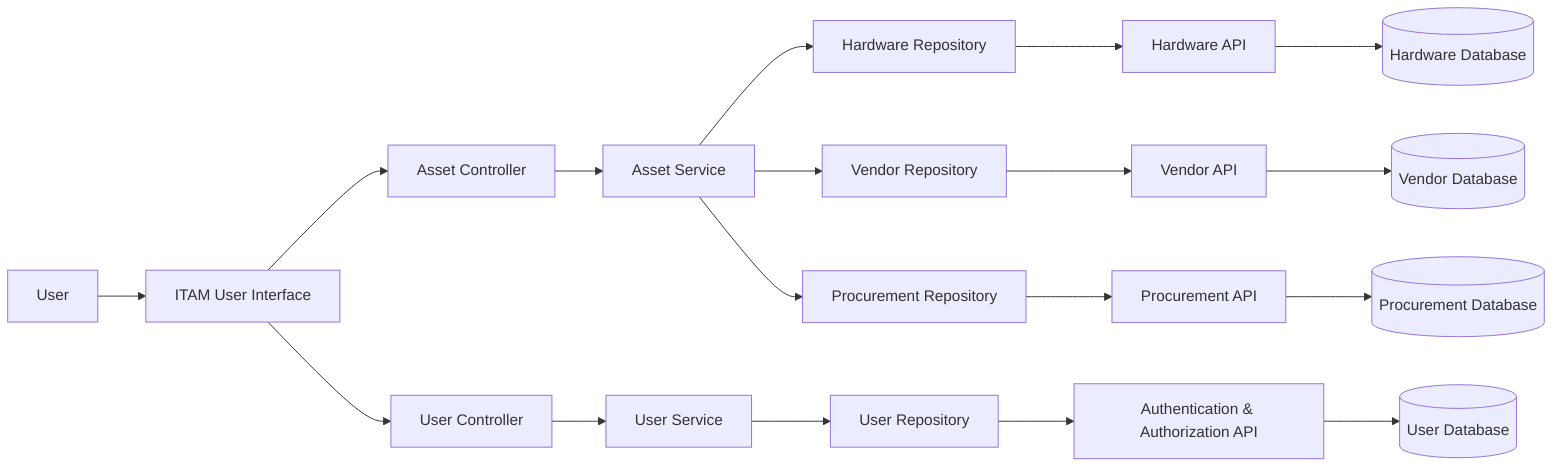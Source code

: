 graph LR
  User[User] --> ITAM_UI[ITAM User Interface]
  ITAM_UI --> AssetController[Asset Controller]
  ITAM_UI --> UserController[User Controller]

  AssetController --> AssetService[Asset Service]
  UserController --> UserService[User Service]

  AssetService --> HardwareRepository[Hardware Repository]
  AssetService --> VendorRepository[Vendor Repository]
  AssetService --> ProcurementRepository[Procurement Repository]
  UserService --> UserRepository[User Repository]

  HardwareRepository --> HardwareAPI[Hardware API]
  VendorRepository --> VendorAPI[Vendor API]
  ProcurementRepository --> ProcurementAPI[Procurement API]
  UserRepository --> AuthAPI[Authentication & Authorization API]

  HardwareAPI --> DB1[(Hardware Database)]
  VendorAPI --> DB2[(Vendor Database)]
  ProcurementAPI --> DB3[(Procurement Database)]
  AuthAPI --> DB4[(User Database)]

  class User user;
  class ITAM_UI ui;
  class AssetController assetController;
  class UserController userController;
  class AssetService assetService;
  class UserService userService;
  class HardwareRepository hardwareRepository;
  class VendorRepository vendorRepository;
  class ProcurementRepository procurementRepository;
  class UserRepository userRepository;
  class HardwareAPI hardwareAPI;
  class VendorAPI vendorAPI;
  class ProcurementAPI procurementAPI;
  class DB1 db1; 
  class DB2 db2;
  class DB3 db3;
  class DB4 db4;